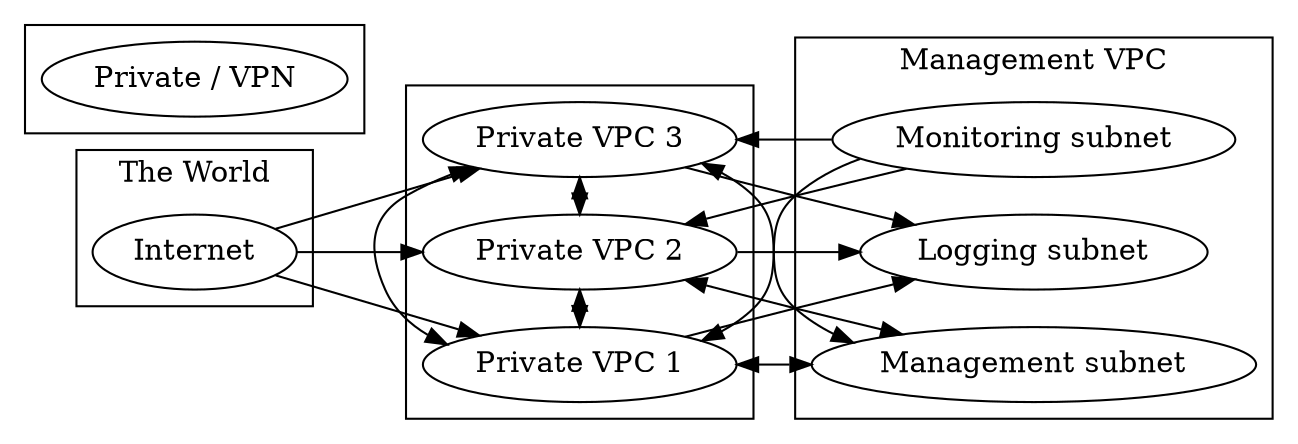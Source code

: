 digraph G {
    rankdir=LR

    subgraph cluster1 {
        label="The World";
        Internet;
#        host1;
    }
    subgraph cluster2 {
#        label="Remote Datacenter";
        "Private VPC 1";
        "Private VPC 2";
        "Private VPC 3";

        {
            rank="same"
            "Private VPC 1";"Private VPC 2";"Private VPC 3";
        }
    }

    subgraph cluster3
    {
        label="Management VPC"
        "Logging subnet";
        "Monitoring subnet";
        "Management subnet";

        {
            rank="same";
            "Logging subnet";
            "Monitoring subnet";
            "Management subnet";
        }
    }

    subgraph cluster4
    {
        "Private / VPN"
    }


    Internet -> "Private VPC 1" [constraint=false];
    Internet -> "Private VPC 2";
    Internet -> "Private VPC 3"[constraint=false];

    "Private VPC 1" -> "Private VPC 2"[dir="both"];
    "Private VPC 1" -> "Private VPC 3"[dir="both"];
    "Private VPC 2" -> "Private VPC 3"[dir="both"];

    "Private VPC 1" -> "Logging subnet";
    "Private VPC 2" -> "Logging subnet";
    "Private VPC 3" -> "Logging subnet";

    "Monitoring subnet" -> "Private VPC 1"[constraint=false];
    "Monitoring subnet" -> "Private VPC 2";
    "Monitoring subnet" -> "Private VPC 3";

    "Management subnet" -> "Private VPC 1"[dir="both" constraint=false];
    "Management subnet" -> "Private VPC 2"[dir="both" constraint=false];
    "Management subnet" -> "Private VPC 3"[dir="both" constraint=false];
}